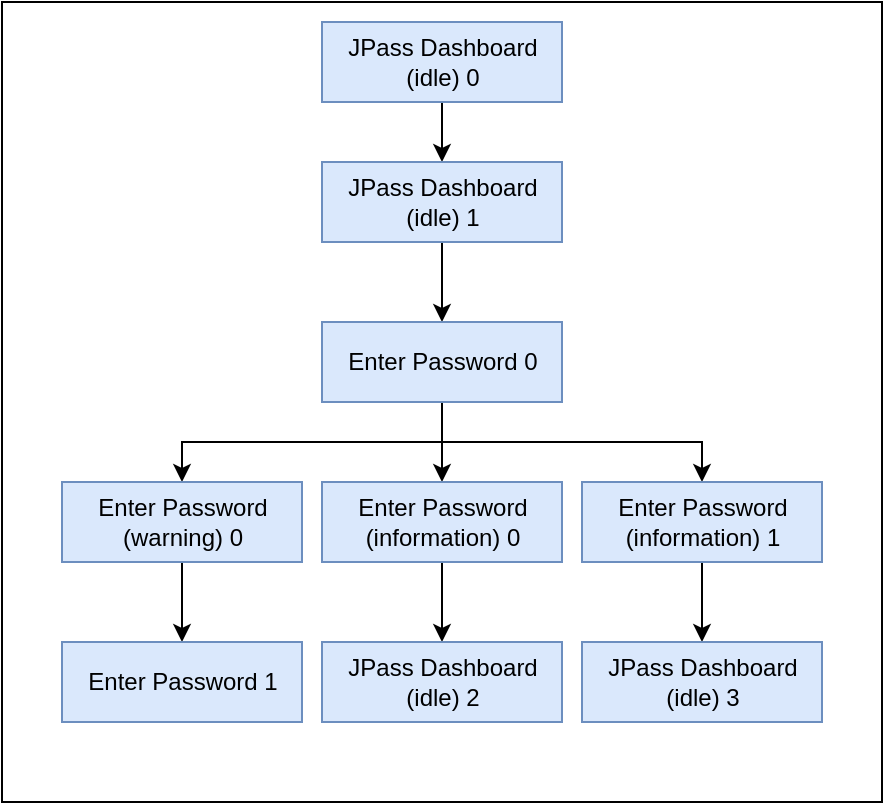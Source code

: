 <mxfile>
    <diagram id="amqrW1gJ4K7w5JCBkm9t" name="Page-1">
        <mxGraphModel dx="720" dy="518" grid="1" gridSize="10" guides="1" tooltips="1" connect="1" arrows="1" fold="1" page="1" pageScale="1" pageWidth="827" pageHeight="1169" math="0" shadow="0">
            <root>
                <mxCell id="0"/>
                <mxCell id="1" parent="0"/>
                <mxCell id="3" value="" style="rounded=0;whiteSpace=wrap;html=1;" vertex="1" parent="1">
                    <mxGeometry x="280" width="440" height="400" as="geometry"/>
                </mxCell>
                <mxCell id="Ei8CF15KurNhttZyVuuA-53" style="edgeStyle=orthogonalEdgeStyle;rounded=0;orthogonalLoop=1;jettySize=auto;html=1;exitX=0.5;exitY=1;exitDx=0;exitDy=0;entryX=0.5;entryY=0;entryDx=0;entryDy=0;" parent="1" source="QJUcf3hQXVjyApLe9Yys-1" target="Ei8CF15KurNhttZyVuuA-45" edge="1">
                    <mxGeometry relative="1" as="geometry"/>
                </mxCell>
                <mxCell id="QJUcf3hQXVjyApLe9Yys-1" value="JPass Dashboard&lt;br&gt;(idle) 0" style="html=1;fillColor=#dae8fc;strokeColor=#6c8ebf;" parent="1" vertex="1">
                    <mxGeometry x="440" y="10" width="120" height="40" as="geometry"/>
                </mxCell>
                <mxCell id="2" style="edgeStyle=none;html=1;exitX=0.5;exitY=1;exitDx=0;exitDy=0;entryX=0.5;entryY=0;entryDx=0;entryDy=0;" edge="1" parent="1" source="Ei8CF15KurNhttZyVuuA-45" target="Ei8CF15KurNhttZyVuuA-46">
                    <mxGeometry relative="1" as="geometry"/>
                </mxCell>
                <mxCell id="Ei8CF15KurNhttZyVuuA-45" value="JPass Dashboard&lt;br&gt;(idle) 1" style="html=1;fillColor=#dae8fc;strokeColor=#6c8ebf;" parent="1" vertex="1">
                    <mxGeometry x="440" y="80" width="120" height="40" as="geometry"/>
                </mxCell>
                <mxCell id="Ei8CF15KurNhttZyVuuA-56" style="edgeStyle=orthogonalEdgeStyle;rounded=0;orthogonalLoop=1;jettySize=auto;html=1;exitX=0.5;exitY=1;exitDx=0;exitDy=0;entryX=0.5;entryY=0;entryDx=0;entryDy=0;" parent="1" source="Ei8CF15KurNhttZyVuuA-46" target="Ei8CF15KurNhttZyVuuA-47" edge="1">
                    <mxGeometry relative="1" as="geometry"/>
                </mxCell>
                <mxCell id="Ei8CF15KurNhttZyVuuA-57" style="edgeStyle=orthogonalEdgeStyle;rounded=0;orthogonalLoop=1;jettySize=auto;html=1;exitX=0.5;exitY=1;exitDx=0;exitDy=0;entryX=0.5;entryY=0;entryDx=0;entryDy=0;" parent="1" source="Ei8CF15KurNhttZyVuuA-46" target="Ei8CF15KurNhttZyVuuA-49" edge="1">
                    <mxGeometry relative="1" as="geometry"/>
                </mxCell>
                <mxCell id="Ei8CF15KurNhttZyVuuA-58" style="edgeStyle=orthogonalEdgeStyle;rounded=0;orthogonalLoop=1;jettySize=auto;html=1;exitX=0.5;exitY=1;exitDx=0;exitDy=0;entryX=0.5;entryY=0;entryDx=0;entryDy=0;" parent="1" source="Ei8CF15KurNhttZyVuuA-46" target="Ei8CF15KurNhttZyVuuA-50" edge="1">
                    <mxGeometry relative="1" as="geometry"/>
                </mxCell>
                <mxCell id="Ei8CF15KurNhttZyVuuA-46" value="Enter Password 0" style="html=1;fillColor=#dae8fc;strokeColor=#6c8ebf;" parent="1" vertex="1">
                    <mxGeometry x="440" y="160" width="120" height="40" as="geometry"/>
                </mxCell>
                <mxCell id="Ei8CF15KurNhttZyVuuA-60" style="edgeStyle=orthogonalEdgeStyle;rounded=0;orthogonalLoop=1;jettySize=auto;html=1;exitX=0.5;exitY=1;exitDx=0;exitDy=0;entryX=0.5;entryY=0;entryDx=0;entryDy=0;" parent="1" source="Ei8CF15KurNhttZyVuuA-47" target="Ei8CF15KurNhttZyVuuA-48" edge="1">
                    <mxGeometry relative="1" as="geometry"/>
                </mxCell>
                <mxCell id="Ei8CF15KurNhttZyVuuA-47" value="Enter Password&lt;br&gt;(warning) 0" style="html=1;fillColor=#dae8fc;strokeColor=#6c8ebf;" parent="1" vertex="1">
                    <mxGeometry x="310" y="240" width="120" height="40" as="geometry"/>
                </mxCell>
                <mxCell id="Ei8CF15KurNhttZyVuuA-48" value="Enter Password 1" style="html=1;fillColor=#dae8fc;strokeColor=#6c8ebf;" parent="1" vertex="1">
                    <mxGeometry x="310" y="320" width="120" height="40" as="geometry"/>
                </mxCell>
                <mxCell id="Ei8CF15KurNhttZyVuuA-61" style="edgeStyle=orthogonalEdgeStyle;rounded=0;orthogonalLoop=1;jettySize=auto;html=1;exitX=0.5;exitY=1;exitDx=0;exitDy=0;entryX=0.5;entryY=0;entryDx=0;entryDy=0;" parent="1" source="Ei8CF15KurNhttZyVuuA-49" target="Ei8CF15KurNhttZyVuuA-51" edge="1">
                    <mxGeometry relative="1" as="geometry"/>
                </mxCell>
                <mxCell id="Ei8CF15KurNhttZyVuuA-49" value="Enter Password&lt;br&gt;(information) 0" style="html=1;fillColor=#dae8fc;strokeColor=#6c8ebf;" parent="1" vertex="1">
                    <mxGeometry x="440" y="240" width="120" height="40" as="geometry"/>
                </mxCell>
                <mxCell id="Ei8CF15KurNhttZyVuuA-62" style="edgeStyle=orthogonalEdgeStyle;rounded=0;orthogonalLoop=1;jettySize=auto;html=1;exitX=0.5;exitY=1;exitDx=0;exitDy=0;entryX=0.5;entryY=0;entryDx=0;entryDy=0;" parent="1" source="Ei8CF15KurNhttZyVuuA-50" target="Ei8CF15KurNhttZyVuuA-52" edge="1">
                    <mxGeometry relative="1" as="geometry"/>
                </mxCell>
                <mxCell id="Ei8CF15KurNhttZyVuuA-50" value="Enter Password&lt;br&gt;(information) 1" style="html=1;fillColor=#dae8fc;strokeColor=#6c8ebf;" parent="1" vertex="1">
                    <mxGeometry x="570" y="240" width="120" height="40" as="geometry"/>
                </mxCell>
                <mxCell id="Ei8CF15KurNhttZyVuuA-51" value="JPass Dashboard&lt;br&gt;(idle) 2" style="html=1;fillColor=#dae8fc;strokeColor=#6c8ebf;" parent="1" vertex="1">
                    <mxGeometry x="440" y="320" width="120" height="40" as="geometry"/>
                </mxCell>
                <mxCell id="Ei8CF15KurNhttZyVuuA-52" value="JPass Dashboard&lt;br&gt;(idle) 3" style="html=1;fillColor=#dae8fc;strokeColor=#6c8ebf;" parent="1" vertex="1">
                    <mxGeometry x="570" y="320" width="120" height="40" as="geometry"/>
                </mxCell>
            </root>
        </mxGraphModel>
    </diagram>
</mxfile>